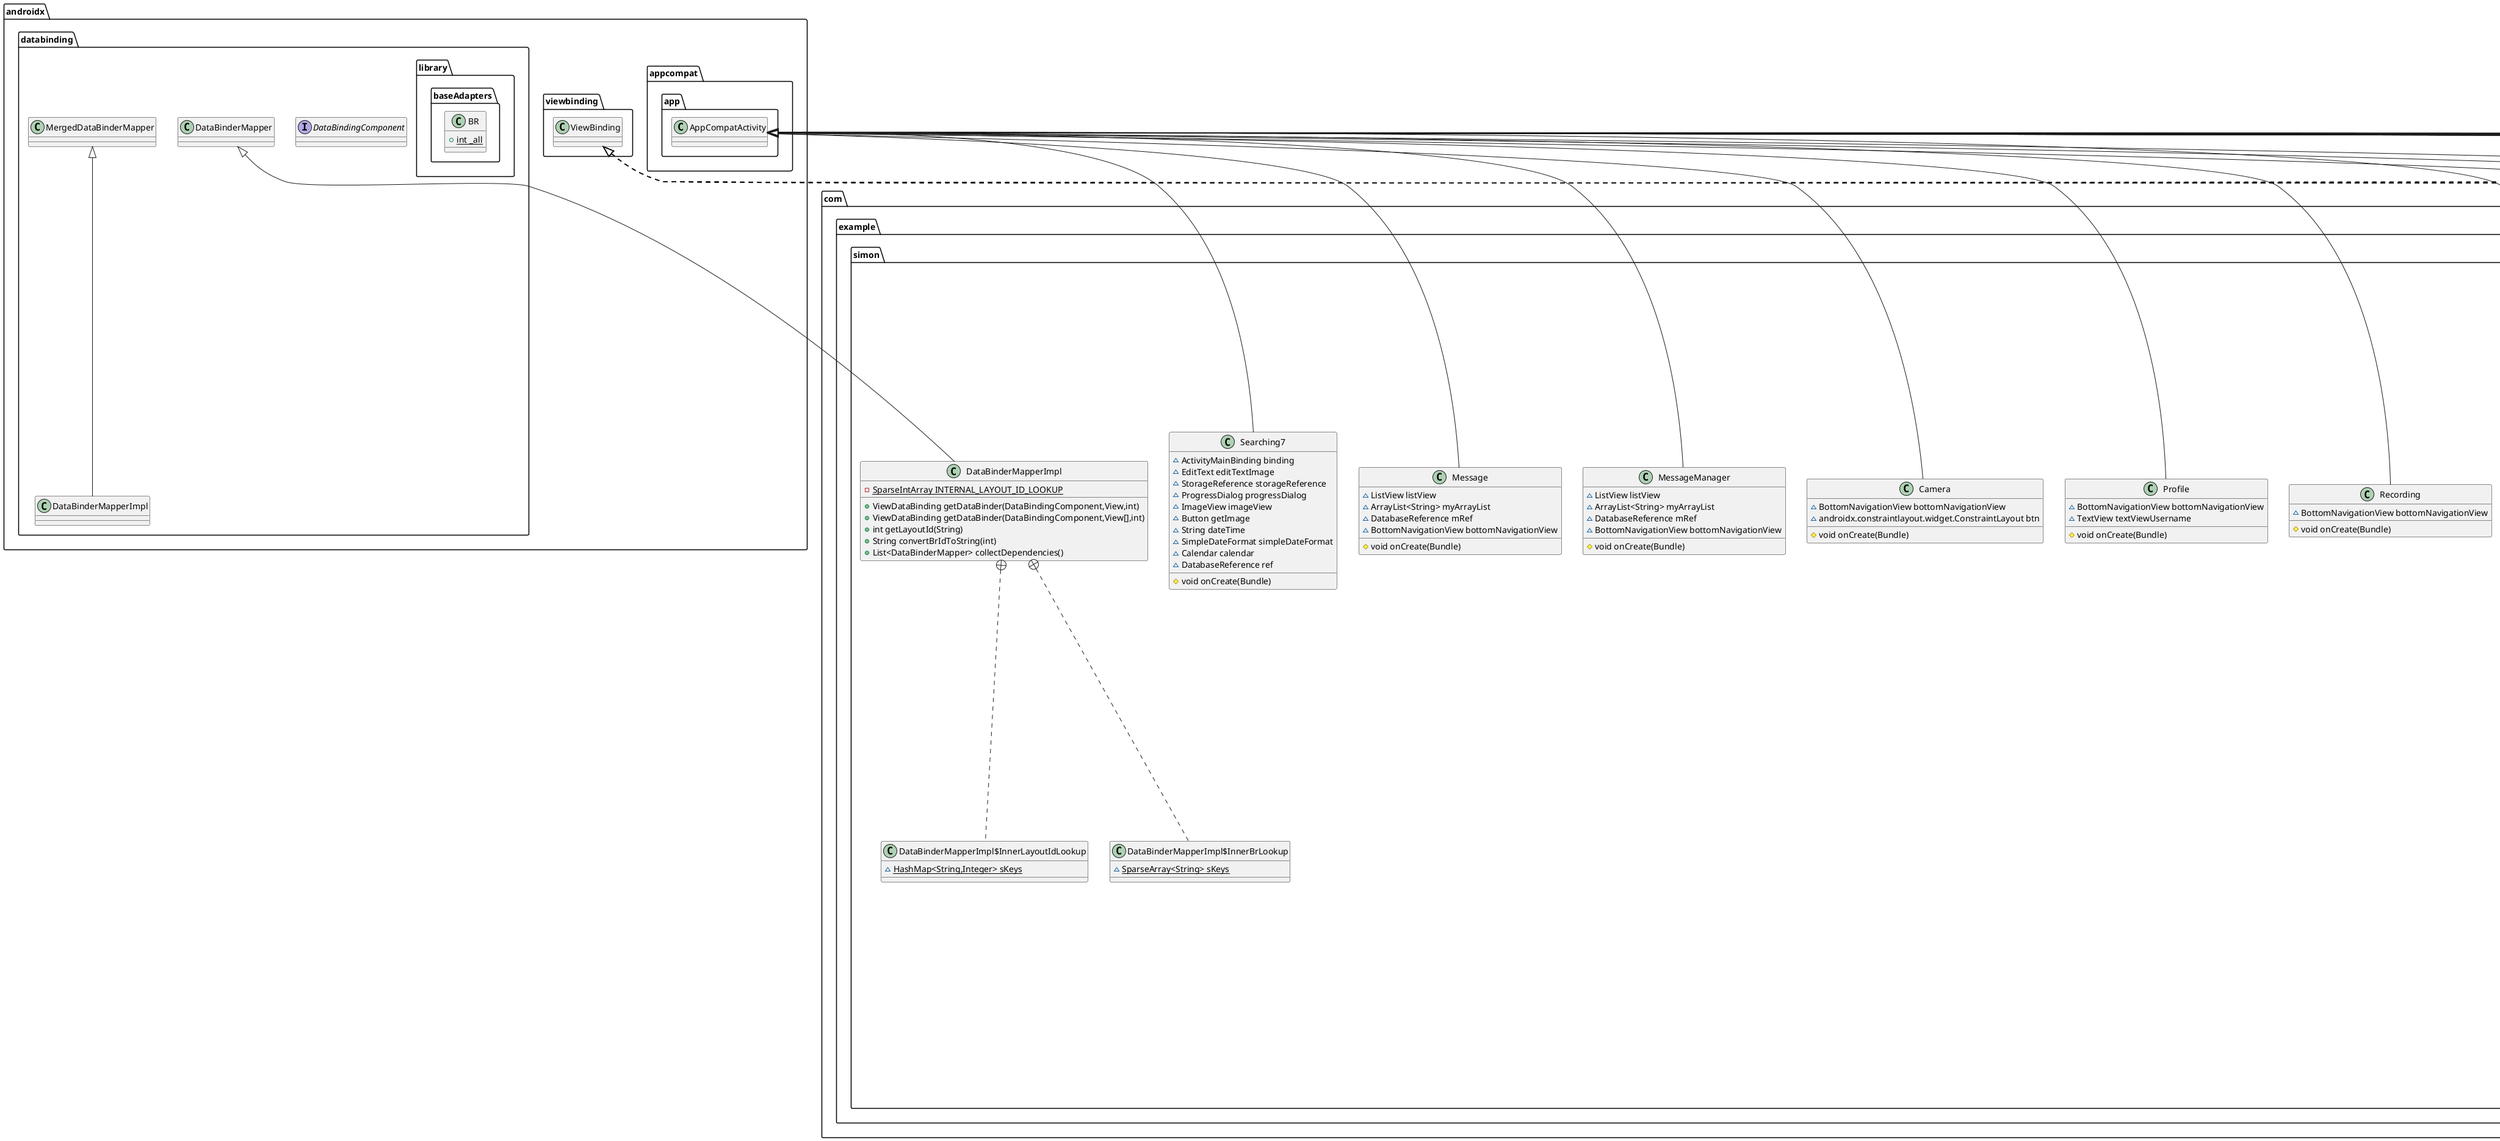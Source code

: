 @startuml
class com.example.simon.databinding.ActivitySearching8Binding {
- ConstraintLayout rootView
+ BottomNavigationView bottomNavigationView
+ Button detect
+ EditText editTextImage
+ Button getImage
+ ImageView imageView
+ ConstraintLayout linearLayout
+ ConstraintLayout linearLayout2
+ TextView textView2
+ TextView textView3
+ ConstraintLayout getRoot()
+ {static} ActivitySearching8Binding inflate(LayoutInflater)
+ {static} ActivitySearching8Binding inflate(LayoutInflater,ViewGroup,boolean)
+ {static} ActivitySearching8Binding bind(View)
}
class com.example.simon.databinding.ActivitySearching7Binding {
- ConstraintLayout rootView
+ BottomNavigationView bottomNavigationView
+ Button detect
+ EditText editTextImage
+ Button getImage
+ ImageView imageView
+ ConstraintLayout linearLayout
+ ConstraintLayout linearLayout2
+ TextView textView2
+ TextView textView3
+ ConstraintLayout getRoot()
+ {static} ActivitySearching7Binding inflate(LayoutInflater)
+ {static} ActivitySearching7Binding inflate(LayoutInflater,ViewGroup,boolean)
+ {static} ActivitySearching7Binding bind(View)
}
class com.example.simon.databinding.ActivityLoginRoleBinding {
- ConstraintLayout rootView
+ ConstraintLayout constraintLayout1
+ ConstraintLayout constraintLayout2
+ ConstraintLayout constraintLayout3
+ ImageView imageView2
+ ImageView imageView3
+ ImageView imageView4
+ TextView textView2
+ TextView textView3
+ TextView textView4
+ TextView textView5
+ ConstraintLayout getRoot()
+ {static} ActivityLoginRoleBinding inflate(LayoutInflater)
+ {static} ActivityLoginRoleBinding inflate(LayoutInflater,ViewGroup,boolean)
+ {static} ActivityLoginRoleBinding bind(View)
}
class com.example.simon.Searching5 {
~ ActivityMainBinding binding
~ EditText editTextImage
~ StorageReference storageReference
~ ProgressDialog progressDialog
~ ImageView imageView
~ Button getImage
~ String dateTime
~ SimpleDateFormat simpleDateFormat
~ Calendar calendar
~ DatabaseReference ref
# void onCreate(Bundle)
}
class com.example.simon.databinding.ActivityRegisterBinding {
- ConstraintLayout rootView
+ BottomNavigationView bottomNavigationView
+ Button buttonRegister
+ EditText editTextEmail
+ EditText editTextName
+ EditText editTextNomor
+ EditText editTextPassword
+ EditText editTextUsername
+ ConstraintLayout linearLayout
+ ConstraintLayout linearLayout2
+ TextView textView2
+ ConstraintLayout getRoot()
+ {static} ActivityRegisterBinding inflate(LayoutInflater)
+ {static} ActivityRegisterBinding inflate(LayoutInflater,ViewGroup,boolean)
+ {static} ActivityRegisterBinding bind(View)
}
class com.example.simon.databinding.ActivitySearching4Binding {
- ConstraintLayout rootView
+ BottomNavigationView bottomNavigationView
+ Button detect
+ EditText editTextImage
+ Button getImage
+ ImageView imageView
+ ConstraintLayout linearLayout
+ ConstraintLayout linearLayout2
+ TextView textView2
+ TextView textView3
+ ConstraintLayout getRoot()
+ {static} ActivitySearching4Binding inflate(LayoutInflater)
+ {static} ActivitySearching4Binding inflate(LayoutInflater,ViewGroup,boolean)
+ {static} ActivitySearching4Binding bind(View)
}
class com.example.simon.databinding.ActivityRegisterAdminBinding {
- ConstraintLayout rootView
+ BottomNavigationView bottomNavigationView
+ Button buttonRegister
+ EditText editTextEmail
+ EditText editTextName
+ EditText editTextNomor
+ EditText editTextPassword
+ EditText editTextUsername
+ ConstraintLayout linearLayout
+ ConstraintLayout linearLayout2
+ TextView textView2
+ ConstraintLayout getRoot()
+ {static} ActivityRegisterAdminBinding inflate(LayoutInflater)
+ {static} ActivityRegisterAdminBinding inflate(LayoutInflater,ViewGroup,boolean)
+ {static} ActivityRegisterAdminBinding bind(View)
}
class com.example.simon.Recording {
~ BottomNavigationView bottomNavigationView
# void onCreate(Bundle)
}
class com.example.simon.databinding.ActivitySearching6Binding {
- ConstraintLayout rootView
+ BottomNavigationView bottomNavigationView
+ Button detect
+ EditText editTextImage
+ Button getImage
+ ImageView imageView
+ ConstraintLayout linearLayout
+ ConstraintLayout linearLayout2
+ TextView textView2
+ TextView textView3
+ ConstraintLayout getRoot()
+ {static} ActivitySearching6Binding inflate(LayoutInflater)
+ {static} ActivitySearching6Binding inflate(LayoutInflater,ViewGroup,boolean)
+ {static} ActivitySearching6Binding bind(View)
}
class com.example.simon.databinding.ActivitySearching5Binding {
- ConstraintLayout rootView
+ BottomNavigationView bottomNavigationView
+ Button detect
+ EditText editTextImage
+ Button getImage
+ ImageView imageView
+ ConstraintLayout linearLayout
+ ConstraintLayout linearLayout2
+ TextView textView2
+ TextView textView3
+ ConstraintLayout getRoot()
+ {static} ActivitySearching5Binding inflate(LayoutInflater)
+ {static} ActivitySearching5Binding inflate(LayoutInflater,ViewGroup,boolean)
+ {static} ActivitySearching5Binding bind(View)
}
class com.example.simon.Constants {
- {static} String ROOT_URL
+ {static} String URL_REGISTER
+ {static} String URL_REGISTER_ADMIN
+ {static} String URL_REGISTER_MANAGER
+ {static} String URL_LOGIN
+ {static} String URL_LOGIN_MANAGER
+ {static} String URL_LOGIN_ADMIN
}
class com.example.simon.Profile {
~ BottomNavigationView bottomNavigationView
~ TextView textViewUsername
# void onCreate(Bundle)
}
class com.example.simon.databinding.ActivityProfileManagerBinding {
- ConstraintLayout rootView
+ BottomNavigationView bottomNavigationView
+ ConstraintLayout constraintLayout
+ ConstraintLayout constraintLayout2
+ ConstraintLayout constraintLayout3
+ ConstraintLayout constraintLayout4
+ ImageView imageView2
+ ConstraintLayout linearLayout
+ ConstraintLayout linearLayout2
+ TextView textView2
+ TextView textView3
+ TextView textView4
+ TextView textView5
+ TextView textView6
+ TextView textViewEmail
+ TextView textViewNama
+ TextView textViewNomor
+ TextView textViewUsername
+ ConstraintLayout getRoot()
+ {static} ActivityProfileManagerBinding inflate(LayoutInflater)
+ {static} ActivityProfileManagerBinding inflate(LayoutInflater,ViewGroup,boolean)
+ {static} ActivityProfileManagerBinding bind(View)
}
class com.example.simon.RegisterAdmin {
- EditText editTextName
- Button buttonRegister
- ProgressDialog progressDialog
# void onCreate(Bundle)
- void registerUser()
+ void onClick(View)
}
class com.example.simon.ExampleInstrumentedTest {
+ void useAppContext()
}
class com.example.simon.LoginAdmin {
- EditText editTextUsername
- Button buttonLogin
# void onCreate(Bundle)
+ void userLogin()
+ void onClick(View)
}
class androidx.databinding.library.baseAdapters.BR {
+ {static} int _all
}
class com.example.simon.databinding.ActivityMessageManagerBinding {
- ConstraintLayout rootView
+ BottomNavigationView bottomNavigationView
+ ConstraintLayout linearLayout
+ ConstraintLayout linearLayout1
+ ListView listView
+ TextView textView2
+ ConstraintLayout getRoot()
+ {static} ActivityMessageManagerBinding inflate(LayoutInflater)
+ {static} ActivityMessageManagerBinding inflate(LayoutInflater,ViewGroup,boolean)
+ {static} ActivityMessageManagerBinding bind(View)
}
class com.example.simon.databinding.ActivityLoginAdminBinding {
- LinearLayout rootView
+ Button buttonLogin
+ EditText editTextPassword
+ EditText editTextUsername
+ LinearLayout getRoot()
+ {static} ActivityLoginAdminBinding inflate(LayoutInflater)
+ {static} ActivityLoginAdminBinding inflate(LayoutInflater,ViewGroup,boolean)
+ {static} ActivityLoginAdminBinding bind(View)
}
class com.example.simon.Camera {
~ BottomNavigationView bottomNavigationView
~ androidx.constraintlayout.widget.ConstraintLayout btn
# void onCreate(Bundle)
}
class com.example.simon.MessageManager {
~ ListView listView
~ ArrayList<String> myArrayList
~ DatabaseReference mRef
~ BottomNavigationView bottomNavigationView
# void onCreate(Bundle)
}
class com.example.simon.Message {
~ ListView listView
~ ArrayList<String> myArrayList
~ DatabaseReference mRef
~ BottomNavigationView bottomNavigationView
# void onCreate(Bundle)
}
class com.example.simon.Searching7 {
~ ActivityMainBinding binding
~ EditText editTextImage
~ StorageReference storageReference
~ ProgressDialog progressDialog
~ ImageView imageView
~ Button getImage
~ String dateTime
~ SimpleDateFormat simpleDateFormat
~ Calendar calendar
~ DatabaseReference ref
# void onCreate(Bundle)
}
class com.example.simon.databinding.ActivityMessageBinding {
- ConstraintLayout rootView
+ BottomNavigationView bottomNavigationView
+ ConstraintLayout linearLayout
+ ConstraintLayout linearLayout1
+ ListView listView
+ TextView textView2
+ ConstraintLayout getRoot()
+ {static} ActivityMessageBinding inflate(LayoutInflater)
+ {static} ActivityMessageBinding inflate(LayoutInflater,ViewGroup,boolean)
+ {static} ActivityMessageBinding bind(View)
}
class com.example.simon.Searching4 {
~ ActivityMainBinding binding
~ EditText editTextImage
~ StorageReference storageReference
~ ProgressDialog progressDialog
~ ImageView imageView
~ Button getImage
~ String dateTime
~ SimpleDateFormat simpleDateFormat
~ Calendar calendar
~ DatabaseReference ref
# void onCreate(Bundle)
}
class com.example.simon.Searching1 {
~ EditText editTextImage
~ StorageReference storageReference
~ ProgressDialog progressDialog
~ ImageView imageView
~ Button getImage
~ String dateTime
~ SimpleDateFormat simpleDateFormat
~ Calendar calendar
~ DatabaseReference ref
# void onCreate(Bundle)
}
class com.example.simon.databinding.ActivityLoginManagerBinding {
- LinearLayout rootView
+ Button buttonLogin
+ EditText editTextPassword
+ EditText editTextUsername
+ LinearLayout getRoot()
+ {static} ActivityLoginManagerBinding inflate(LayoutInflater)
+ {static} ActivityLoginManagerBinding inflate(LayoutInflater,ViewGroup,boolean)
+ {static} ActivityLoginManagerBinding bind(View)
}
class com.example.simon.DataBindingTriggerClass {
}
class com.example.simon.databinding.ActivityMessageAdminBinding {
- ConstraintLayout rootView
+ BottomNavigationView bottomNavigationView
+ ConstraintLayout linearLayout
+ ConstraintLayout linearLayout1
+ ListView listView
+ TextView textView2
+ ConstraintLayout getRoot()
+ {static} ActivityMessageAdminBinding inflate(LayoutInflater)
+ {static} ActivityMessageAdminBinding inflate(LayoutInflater,ViewGroup,boolean)
+ {static} ActivityMessageAdminBinding bind(View)
}
class com.example.simon.databinding.ActivitySplashBinding {
- RelativeLayout rootView
+ RelativeLayout splashScreen
+ RelativeLayout getRoot()
+ {static} ActivitySplashBinding inflate(LayoutInflater)
+ {static} ActivitySplashBinding inflate(LayoutInflater,ViewGroup,boolean)
+ {static} ActivitySplashBinding bind(View)
}
class com.example.simon.databinding.ActivitySettingBinding {
- ConstraintLayout rootView
+ BottomNavigationView bottomNavigationView
+ ConstraintLayout linearLayout
+ ConstraintLayout linearLayout1
+ ConstraintLayout linearLayout2
+ Switch switch1
+ TextView textView2
+ TextView textView3
+ TextView textView4
+ TextView textView5
+ ConstraintLayout getRoot()
+ {static} ActivitySettingBinding inflate(LayoutInflater)
+ {static} ActivitySettingBinding inflate(LayoutInflater,ViewGroup,boolean)
+ {static} ActivitySettingBinding bind(View)
}
class com.example.simon.LoginManager {
- EditText editTextUsername
- Button buttonLogin
# void onCreate(Bundle)
+ void userLogin()
+ void onClick(View)
}
class com.example.simon.Register {
- EditText editTextName
- Button buttonRegister
- ProgressDialog progressDialog
# void onCreate(Bundle)
- void registerUser()
+ void onClick(View)
}
class com.example.simon.databinding.ActivityMainBinding {
- LinearLayout rootView
+ Button buttonLogin
+ EditText editTextPassword
+ EditText editTextUsername
+ LinearLayout getRoot()
+ {static} ActivityMainBinding inflate(LayoutInflater)
+ {static} ActivityMainBinding inflate(LayoutInflater,ViewGroup,boolean)
+ {static} ActivityMainBinding bind(View)
}
class com.example.simon.Searching8 {
~ ActivityMainBinding binding
~ EditText editTextImage
~ StorageReference storageReference
~ ProgressDialog progressDialog
~ ImageView imageView
~ Button getImage
~ String dateTime
~ SimpleDateFormat simpleDateFormat
~ Calendar calendar
~ DatabaseReference ref
# void onCreate(Bundle)
}
class com.example.simon.BuildConfig {
+ {static} boolean DEBUG
+ {static} String APPLICATION_ID
+ {static} String BUILD_TYPE
+ {static} int VERSION_CODE
+ {static} String VERSION_NAME
}
class com.example.simon.BR {
+ {static} int _all
}
class com.example.simon.databinding.ActivityRecordingBinding {
- ConstraintLayout rootView
+ BottomNavigationView bottomNavigationView
+ Button getImage2
+ Button getImage3
+ ImageView imageView
+ ConstraintLayout linearLayout
+ TextView textView
+ TextView textView2
+ VideoView videoView2
+ VideoView videoView3
+ VideoView videoView4
+ VideoView videoView5
+ ConstraintLayout getRoot()
+ {static} ActivityRecordingBinding inflate(LayoutInflater)
+ {static} ActivityRecordingBinding inflate(LayoutInflater,ViewGroup,boolean)
+ {static} ActivityRecordingBinding bind(View)
}
class com.example.simon.databinding.ActivityProfileAdminBinding {
- ConstraintLayout rootView
+ BottomNavigationView bottomNavigationView
+ ConstraintLayout constraintLayout
+ ConstraintLayout constraintLayout2
+ ConstraintLayout constraintLayout3
+ ConstraintLayout constraintLayout4
+ ImageView imageView2
+ ConstraintLayout linearLayout
+ ConstraintLayout linearLayout2
+ TextView textView2
+ TextView textView3
+ TextView textView4
+ TextView textView5
+ TextView textView6
+ TextView textViewEmail
+ TextView textViewNama
+ TextView textViewNomor
+ TextView textViewUsername
+ ConstraintLayout getRoot()
+ {static} ActivityProfileAdminBinding inflate(LayoutInflater)
+ {static} ActivityProfileAdminBinding inflate(LayoutInflater,ViewGroup,boolean)
+ {static} ActivityProfileAdminBinding bind(View)
}
class com.example.simon.DataBinderMapperImpl {
- {static} SparseIntArray INTERNAL_LAYOUT_ID_LOOKUP
+ ViewDataBinding getDataBinder(DataBindingComponent,View,int)
+ ViewDataBinding getDataBinder(DataBindingComponent,View[],int)
+ int getLayoutId(String)
+ String convertBrIdToString(int)
+ List<DataBinderMapper> collectDependencies()
}
class com.example.simon.DataBinderMapperImpl$InnerBrLookup {
~ {static} SparseArray<String> sKeys
}
class com.example.simon.DataBinderMapperImpl$InnerLayoutIdLookup {
~ {static} HashMap<String,Integer> sKeys
}
interface androidx.databinding.DataBindingComponent {
}
class com.example.simon.MainActivity2 {
~ androidx.constraintlayout.widget.ConstraintLayout btn
~ BottomNavigationView bottomNavigationView
# void onCreate(Bundle)
}
class com.example.simon.databinding.ActivityRegisterManagerBinding {
- ConstraintLayout rootView
+ BottomNavigationView bottomNavigationView
+ Button buttonRegister
+ EditText editTextEmail
+ EditText editTextName
+ EditText editTextNomor
+ EditText editTextPassword
+ EditText editTextUsername
+ ConstraintLayout linearLayout
+ ConstraintLayout linearLayout2
+ TextView textView2
+ ConstraintLayout getRoot()
+ {static} ActivityRegisterManagerBinding inflate(LayoutInflater)
+ {static} ActivityRegisterManagerBinding inflate(LayoutInflater,ViewGroup,boolean)
+ {static} ActivityRegisterManagerBinding bind(View)
}
class com.example.simon.databinding.ImageItemBinding {
- CardView rootView
+ ImageView imageView
+ TextView textViewName
+ CardView getRoot()
+ {static} ImageItemBinding inflate(LayoutInflater)
+ {static} ImageItemBinding inflate(LayoutInflater,ViewGroup,boolean)
+ {static} ImageItemBinding bind(View)
}
class com.example.simon.SharedPrefManager {
- {static} SharedPrefManager instance
- {static} Context ctx
- {static} String SHARED_PREF_NAME
- {static} String KEY_USERNAME
- {static} String KEY_EMAIL
- {static} String KEY_ID
- {static} String KEY_NAME
- {static} String KEY_NOMOR_TELP
+ {static} SharedPrefManager getInstance(Context)
+ boolean userLogin(int,String,String,String,String)
+ boolean isLoggedIn()
+ String getUsername()
+ String getUserEmail()
+ String getNamaLengkap()
+ String getNomorTelp()
}
class com.example.simon.RequestHandler {
- {static} RequestHandler instance
- RequestQueue mRequestQueue
- {static} Context ctx
+ {static} RequestHandler getInstance(Context)
+ RequestQueue getRequestQueue()
+ void addToRequestQueue(Request<T>)
}
class com.example.simon.ProfileManager {
~ BottomNavigationView bottomNavigationView
~ TextView textViewUsername
# void onCreate(Bundle)
}
class com.example.simon.RegisterManager {
- EditText editTextName
- Button buttonRegister
- ProgressDialog progressDialog
# void onCreate(Bundle)
- void registerUser()
+ void onClick(View)
}
class com.example.simon.Searching2 {
~ ActivityMainBinding binding
~ {static} EditText editTextImage
~ StorageReference storageReference
~ ProgressDialog progressDialog
~ ImageView imageView
~ Button getImage
~ String dateTime
~ SimpleDateFormat simpleDateFormat
~ Calendar calendar
~ DatabaseReference ref
# void onCreate(Bundle)
}
class com.example.simon.LoginRole {
~ androidx.constraintlayout.widget.ConstraintLayout btn
# void onCreate(Bundle)
}
class com.example.simon.MainActivity {
- EditText editTextUsername
- Button buttonLogin
# void onCreate(Bundle)
+ void userLogin()
+ void onClick(View)
}
class com.example.simon.SplashActivity {
# void onCreate(Bundle)
}
class com.example.simon.ExampleUnitTest {
+ void addition_isCorrect()
}
class com.example.simon.Searching3 {
~ EditText editTextImage
~ StorageReference storageReference
~ ProgressDialog progressDialog
~ ImageView imageView
~ Button getImage
~ String dateTime
~ SimpleDateFormat simpleDateFormat
~ Calendar calendar
~ DatabaseReference ref
# void onCreate(Bundle)
}
class com.example.simon.Searching6 {
~ ActivityMainBinding binding
~ EditText editTextImage
~ StorageReference storageReference
~ ProgressDialog progressDialog
~ ImageView imageView
~ Button getImage
~ String dateTime
~ SimpleDateFormat simpleDateFormat
~ Calendar calendar
~ DatabaseReference ref
# void onCreate(Bundle)
}
class com.example.simon.AdminHome {
~ BottomNavigationView bottomNavigationView
~ androidx.constraintlayout.widget.ConstraintLayout btn
# void onCreate(Bundle)
}
class com.example.simon.ProfileAdmin {
~ BottomNavigationView bottomNavigationView
~ TextView textViewUsername
# void onCreate(Bundle)
}
class com.example.simon.MessageAdmin {
~ ListView listView
~ ArrayList<String> myArrayList
~ DatabaseReference mRef
~ BottomNavigationView bottomNavigationView
# void onCreate(Bundle)
}
class com.example.simon.databinding.ActivityMain2Binding {
- ConstraintLayout rootView
+ BottomNavigationView bottomNavigationView
+ ConstraintLayout constraintLayout
+ ConstraintLayout constraintLayout2
+ ConstraintLayout constraintLayout3
+ ImageView imageView
+ ImageView imageView2
+ ConstraintLayout linearLayout
+ TextView textView
+ TextView textView2
+ TextView textView3
+ TextView textView4
+ TextView textView5
+ ConstraintLayout getRoot()
+ {static} ActivityMain2Binding inflate(LayoutInflater)
+ {static} ActivityMain2Binding inflate(LayoutInflater,ViewGroup,boolean)
+ {static} ActivityMain2Binding bind(View)
}
class com.example.simon.Setting {
~ BottomNavigationView bottomNavigationView
# void onCreate(Bundle)
}
class com.example.simon.databinding.ActivityProfileBinding {
- ConstraintLayout rootView
+ BottomNavigationView bottomNavigationView
+ ConstraintLayout constraintLayout
+ ConstraintLayout constraintLayout2
+ ConstraintLayout constraintLayout3
+ ConstraintLayout constraintLayout4
+ ImageView imageView2
+ ConstraintLayout linearLayout
+ ConstraintLayout linearLayout2
+ TextView textView2
+ TextView textView3
+ TextView textView4
+ TextView textView5
+ TextView textView6
+ TextView textViewEmail
+ TextView textViewNama
+ TextView textViewNomor
+ TextView textViewUsername
+ ConstraintLayout getRoot()
+ {static} ActivityProfileBinding inflate(LayoutInflater)
+ {static} ActivityProfileBinding inflate(LayoutInflater,ViewGroup,boolean)
+ {static} ActivityProfileBinding bind(View)
}
class com.example.simon.databinding.ActivityAdminHomeBinding {
- ConstraintLayout rootView
+ BottomNavigationView bottomNavigationView
+ ConstraintLayout constraintLayout
+ ConstraintLayout constraintLayout2
+ ConstraintLayout constraintLayout3
+ ImageView imageView
+ ImageView imageView2
+ ConstraintLayout linearLayout
+ TextView textView
+ TextView textView2
+ TextView textView3
+ TextView textView4
+ ConstraintLayout getRoot()
+ {static} ActivityAdminHomeBinding inflate(LayoutInflater)
+ {static} ActivityAdminHomeBinding inflate(LayoutInflater,ViewGroup,boolean)
+ {static} ActivityAdminHomeBinding bind(View)
}
class com.example.simon.databinding.ActivityCameraBinding {
- ConstraintLayout rootView
+ BottomNavigationView bottomNavigationView
+ ConstraintLayout constraintLayout1
+ ConstraintLayout constraintLayout2
+ ConstraintLayout constraintLayout3
+ ConstraintLayout constraintLayout4
+ ConstraintLayout constraintLayout5
+ ConstraintLayout constraintLayout6
+ ConstraintLayout constraintLayout7
+ ConstraintLayout constraintLayout8
+ ImageView imageView
+ ImageView imageView2
+ ImageView imageView3
+ ImageView imageView4
+ ImageView imageView5
+ ImageView imageView6
+ ImageView imageView7
+ ImageView imageView8
+ ImageView imageView9
+ ConstraintLayout linearLayout
+ TextView textView
+ TextView textView10
+ TextView textView11
+ TextView textView2
+ TextView textView3
+ TextView textView4
+ TextView textView6
+ TextView textView7
+ TextView textView8
+ TextView textView9
+ ConstraintLayout getRoot()
+ {static} ActivityCameraBinding inflate(LayoutInflater)
+ {static} ActivityCameraBinding inflate(LayoutInflater,ViewGroup,boolean)
+ {static} ActivityCameraBinding bind(View)
}
class com.example.simon.databinding.ActivitySearching3Binding {
- ConstraintLayout rootView
+ BottomNavigationView bottomNavigationView
+ Button detect
+ EditText editTextImage
+ Button getImage
+ ImageView imageView
+ ConstraintLayout linearLayout
+ ConstraintLayout linearLayout2
+ TextView textView2
+ TextView textView3
+ ConstraintLayout getRoot()
+ {static} ActivitySearching3Binding inflate(LayoutInflater)
+ {static} ActivitySearching3Binding inflate(LayoutInflater,ViewGroup,boolean)
+ {static} ActivitySearching3Binding bind(View)
}
class androidx.databinding.DataBinderMapperImpl {
}
class com.example.simon.databinding.ActivitySearching2Binding {
- ConstraintLayout rootView
+ BottomNavigationView bottomNavigationView
+ Button detect
+ EditText editTextImage
+ Button getImage
+ ImageView imageView
+ ConstraintLayout linearLayout
+ ConstraintLayout linearLayout2
+ TextView textView2
+ TextView textView3
+ ConstraintLayout getRoot()
+ {static} ActivitySearching2Binding inflate(LayoutInflater)
+ {static} ActivitySearching2Binding inflate(LayoutInflater,ViewGroup,boolean)
+ {static} ActivitySearching2Binding bind(View)
}
class com.example.simon.databinding.ActivitySearching1Binding {
- ConstraintLayout rootView
+ BottomNavigationView bottomNavigationView
+ Button detect
+ EditText editTextImage
+ Button getImage
+ ImageView imageView
+ ConstraintLayout linearLayout
+ ConstraintLayout linearLayout2
+ TextView textView2
+ TextView textView3
+ ConstraintLayout getRoot()
+ {static} ActivitySearching1Binding inflate(LayoutInflater)
+ {static} ActivitySearching1Binding inflate(LayoutInflater,ViewGroup,boolean)
+ {static} ActivitySearching1Binding bind(View)
}


androidx.viewbinding.ViewBinding <|.. com.example.simon.databinding.ActivitySearching8Binding
androidx.viewbinding.ViewBinding <|.. com.example.simon.databinding.ActivitySearching7Binding
androidx.viewbinding.ViewBinding <|.. com.example.simon.databinding.ActivityLoginRoleBinding
androidx.appcompat.app.AppCompatActivity <|-- com.example.simon.Searching5
androidx.viewbinding.ViewBinding <|.. com.example.simon.databinding.ActivityRegisterBinding
androidx.viewbinding.ViewBinding <|.. com.example.simon.databinding.ActivitySearching4Binding
androidx.viewbinding.ViewBinding <|.. com.example.simon.databinding.ActivityRegisterAdminBinding
androidx.appcompat.app.AppCompatActivity <|-- com.example.simon.Recording
androidx.viewbinding.ViewBinding <|.. com.example.simon.databinding.ActivitySearching6Binding
androidx.viewbinding.ViewBinding <|.. com.example.simon.databinding.ActivitySearching5Binding
androidx.appcompat.app.AppCompatActivity <|-- com.example.simon.Profile
androidx.viewbinding.ViewBinding <|.. com.example.simon.databinding.ActivityProfileManagerBinding
com.example.simon.OnClickListener <|.. com.example.simon.RegisterAdmin
androidx.appcompat.app.AppCompatActivity <|-- com.example.simon.RegisterAdmin
com.example.simon.OnClickListener <|.. com.example.simon.LoginAdmin
androidx.appcompat.app.AppCompatActivity <|-- com.example.simon.LoginAdmin
androidx.viewbinding.ViewBinding <|.. com.example.simon.databinding.ActivityMessageManagerBinding
androidx.viewbinding.ViewBinding <|.. com.example.simon.databinding.ActivityLoginAdminBinding
androidx.appcompat.app.AppCompatActivity <|-- com.example.simon.Camera
androidx.appcompat.app.AppCompatActivity <|-- com.example.simon.MessageManager
androidx.appcompat.app.AppCompatActivity <|-- com.example.simon.Message
androidx.appcompat.app.AppCompatActivity <|-- com.example.simon.Searching7
androidx.viewbinding.ViewBinding <|.. com.example.simon.databinding.ActivityMessageBinding
androidx.appcompat.app.AppCompatActivity <|-- com.example.simon.Searching4
androidx.appcompat.app.AppCompatActivity <|-- com.example.simon.Searching1
androidx.viewbinding.ViewBinding <|.. com.example.simon.databinding.ActivityLoginManagerBinding
androidx.viewbinding.ViewBinding <|.. com.example.simon.databinding.ActivityMessageAdminBinding
androidx.viewbinding.ViewBinding <|.. com.example.simon.databinding.ActivitySplashBinding
androidx.viewbinding.ViewBinding <|.. com.example.simon.databinding.ActivitySettingBinding
com.example.simon.OnClickListener <|.. com.example.simon.LoginManager
androidx.appcompat.app.AppCompatActivity <|-- com.example.simon.LoginManager
com.example.simon.OnClickListener <|.. com.example.simon.Register
androidx.appcompat.app.AppCompatActivity <|-- com.example.simon.Register
androidx.viewbinding.ViewBinding <|.. com.example.simon.databinding.ActivityMainBinding
androidx.appcompat.app.AppCompatActivity <|-- com.example.simon.Searching8
androidx.viewbinding.ViewBinding <|.. com.example.simon.databinding.ActivityRecordingBinding
androidx.viewbinding.ViewBinding <|.. com.example.simon.databinding.ActivityProfileAdminBinding
androidx.databinding.DataBinderMapper <|-- com.example.simon.DataBinderMapperImpl
com.example.simon.DataBinderMapperImpl +.. com.example.simon.DataBinderMapperImpl$InnerBrLookup
com.example.simon.DataBinderMapperImpl +.. com.example.simon.DataBinderMapperImpl$InnerLayoutIdLookup
androidx.appcompat.app.AppCompatActivity <|-- com.example.simon.MainActivity2
androidx.viewbinding.ViewBinding <|.. com.example.simon.databinding.ActivityRegisterManagerBinding
androidx.viewbinding.ViewBinding <|.. com.example.simon.databinding.ImageItemBinding
androidx.appcompat.app.AppCompatActivity <|-- com.example.simon.ProfileManager
com.example.simon.OnClickListener <|.. com.example.simon.RegisterManager
androidx.appcompat.app.AppCompatActivity <|-- com.example.simon.RegisterManager
androidx.appcompat.app.AppCompatActivity <|-- com.example.simon.Searching2
androidx.appcompat.app.AppCompatActivity <|-- com.example.simon.LoginRole
com.example.simon.OnClickListener <|.. com.example.simon.MainActivity
androidx.appcompat.app.AppCompatActivity <|-- com.example.simon.MainActivity
androidx.appcompat.app.AppCompatActivity <|-- com.example.simon.SplashActivity
androidx.appcompat.app.AppCompatActivity <|-- com.example.simon.Searching3
androidx.appcompat.app.AppCompatActivity <|-- com.example.simon.Searching6
androidx.appcompat.app.AppCompatActivity <|-- com.example.simon.AdminHome
androidx.appcompat.app.AppCompatActivity <|-- com.example.simon.ProfileAdmin
androidx.appcompat.app.AppCompatActivity <|-- com.example.simon.MessageAdmin
androidx.viewbinding.ViewBinding <|.. com.example.simon.databinding.ActivityMain2Binding
androidx.appcompat.app.AppCompatActivity <|-- com.example.simon.Setting
androidx.viewbinding.ViewBinding <|.. com.example.simon.databinding.ActivityProfileBinding
androidx.viewbinding.ViewBinding <|.. com.example.simon.databinding.ActivityAdminHomeBinding
androidx.viewbinding.ViewBinding <|.. com.example.simon.databinding.ActivityCameraBinding
androidx.viewbinding.ViewBinding <|.. com.example.simon.databinding.ActivitySearching3Binding
androidx.databinding.MergedDataBinderMapper <|-- androidx.databinding.DataBinderMapperImpl
androidx.viewbinding.ViewBinding <|.. com.example.simon.databinding.ActivitySearching2Binding
androidx.viewbinding.ViewBinding <|.. com.example.simon.databinding.ActivitySearching1Binding
@enduml